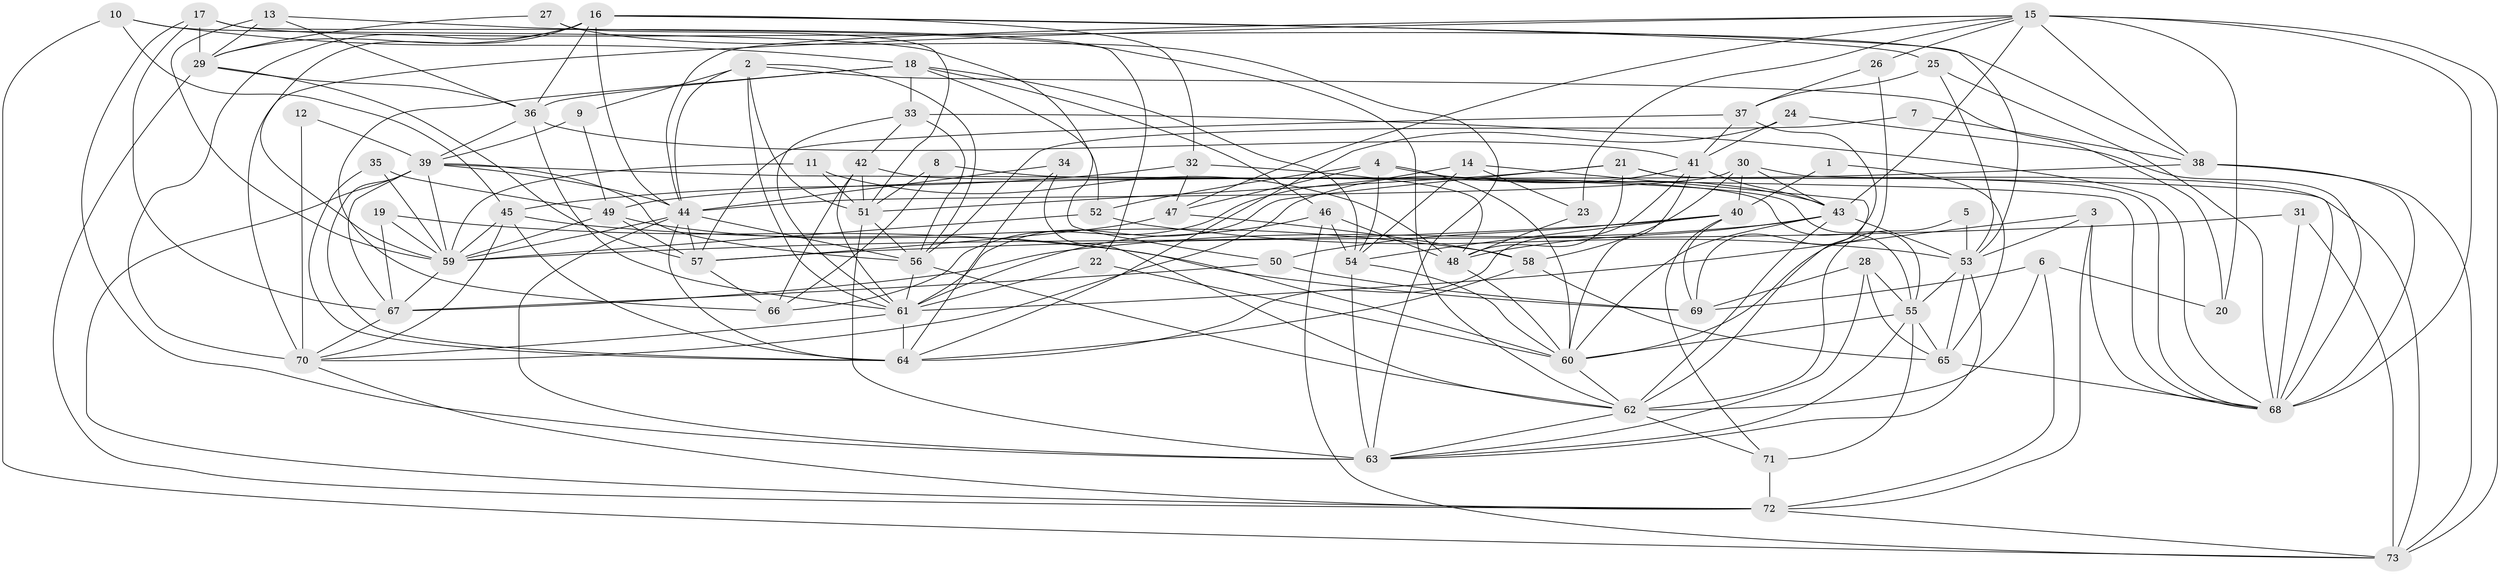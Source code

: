 // original degree distribution, {4: 0.2482758620689655, 3: 0.31724137931034485, 5: 0.12413793103448276, 2: 0.1310344827586207, 7: 0.041379310344827586, 6: 0.11724137931034483, 8: 0.013793103448275862, 10: 0.006896551724137931}
// Generated by graph-tools (version 1.1) at 2025/26/03/09/25 03:26:10]
// undirected, 73 vertices, 210 edges
graph export_dot {
graph [start="1"]
  node [color=gray90,style=filled];
  1;
  2;
  3;
  4;
  5;
  6;
  7;
  8;
  9;
  10;
  11;
  12;
  13;
  14;
  15;
  16;
  17;
  18;
  19;
  20;
  21;
  22;
  23;
  24;
  25;
  26;
  27;
  28;
  29;
  30;
  31;
  32;
  33;
  34;
  35;
  36;
  37;
  38;
  39;
  40;
  41;
  42;
  43;
  44;
  45;
  46;
  47;
  48;
  49;
  50;
  51;
  52;
  53;
  54;
  55;
  56;
  57;
  58;
  59;
  60;
  61;
  62;
  63;
  64;
  65;
  66;
  67;
  68;
  69;
  70;
  71;
  72;
  73;
  1 -- 40 [weight=1.0];
  1 -- 65 [weight=1.0];
  2 -- 9 [weight=1.0];
  2 -- 20 [weight=1.0];
  2 -- 44 [weight=1.0];
  2 -- 51 [weight=2.0];
  2 -- 56 [weight=1.0];
  2 -- 61 [weight=1.0];
  3 -- 53 [weight=1.0];
  3 -- 61 [weight=1.0];
  3 -- 68 [weight=1.0];
  3 -- 72 [weight=1.0];
  4 -- 43 [weight=1.0];
  4 -- 47 [weight=1.0];
  4 -- 52 [weight=1.0];
  4 -- 54 [weight=1.0];
  4 -- 60 [weight=1.0];
  5 -- 53 [weight=1.0];
  5 -- 62 [weight=1.0];
  6 -- 20 [weight=1.0];
  6 -- 62 [weight=1.0];
  6 -- 69 [weight=1.0];
  6 -- 72 [weight=1.0];
  7 -- 38 [weight=1.0];
  7 -- 56 [weight=1.0];
  8 -- 51 [weight=1.0];
  8 -- 55 [weight=1.0];
  8 -- 66 [weight=1.0];
  9 -- 39 [weight=1.0];
  9 -- 49 [weight=1.0];
  10 -- 18 [weight=1.0];
  10 -- 45 [weight=1.0];
  10 -- 50 [weight=1.0];
  10 -- 73 [weight=1.0];
  11 -- 48 [weight=1.0];
  11 -- 51 [weight=1.0];
  11 -- 59 [weight=1.0];
  12 -- 39 [weight=1.0];
  12 -- 70 [weight=1.0];
  13 -- 29 [weight=1.0];
  13 -- 36 [weight=1.0];
  13 -- 59 [weight=1.0];
  13 -- 62 [weight=1.0];
  14 -- 23 [weight=1.0];
  14 -- 54 [weight=1.0];
  14 -- 62 [weight=1.0];
  14 -- 66 [weight=1.0];
  15 -- 20 [weight=1.0];
  15 -- 23 [weight=1.0];
  15 -- 26 [weight=1.0];
  15 -- 38 [weight=1.0];
  15 -- 43 [weight=2.0];
  15 -- 44 [weight=1.0];
  15 -- 47 [weight=1.0];
  15 -- 68 [weight=1.0];
  15 -- 70 [weight=1.0];
  15 -- 73 [weight=1.0];
  16 -- 25 [weight=1.0];
  16 -- 29 [weight=1.0];
  16 -- 32 [weight=1.0];
  16 -- 36 [weight=2.0];
  16 -- 44 [weight=1.0];
  16 -- 53 [weight=1.0];
  16 -- 59 [weight=1.0];
  16 -- 70 [weight=1.0];
  17 -- 22 [weight=1.0];
  17 -- 29 [weight=1.0];
  17 -- 38 [weight=1.0];
  17 -- 63 [weight=1.0];
  17 -- 67 [weight=1.0];
  18 -- 33 [weight=1.0];
  18 -- 36 [weight=1.0];
  18 -- 46 [weight=1.0];
  18 -- 52 [weight=1.0];
  18 -- 54 [weight=1.0];
  18 -- 66 [weight=1.0];
  19 -- 59 [weight=1.0];
  19 -- 67 [weight=1.0];
  19 -- 69 [weight=1.0];
  21 -- 48 [weight=1.0];
  21 -- 51 [weight=1.0];
  21 -- 61 [weight=1.0];
  21 -- 68 [weight=1.0];
  21 -- 73 [weight=1.0];
  22 -- 60 [weight=1.0];
  22 -- 61 [weight=1.0];
  23 -- 48 [weight=1.0];
  24 -- 41 [weight=1.0];
  24 -- 64 [weight=1.0];
  24 -- 68 [weight=1.0];
  25 -- 37 [weight=1.0];
  25 -- 53 [weight=1.0];
  25 -- 68 [weight=1.0];
  26 -- 37 [weight=1.0];
  26 -- 60 [weight=1.0];
  27 -- 29 [weight=1.0];
  27 -- 51 [weight=1.0];
  27 -- 63 [weight=1.0];
  28 -- 55 [weight=1.0];
  28 -- 63 [weight=1.0];
  28 -- 65 [weight=1.0];
  28 -- 69 [weight=1.0];
  29 -- 36 [weight=1.0];
  29 -- 57 [weight=1.0];
  29 -- 72 [weight=1.0];
  30 -- 40 [weight=1.0];
  30 -- 43 [weight=1.0];
  30 -- 44 [weight=1.0];
  30 -- 58 [weight=1.0];
  30 -- 68 [weight=1.0];
  31 -- 57 [weight=1.0];
  31 -- 68 [weight=2.0];
  31 -- 73 [weight=1.0];
  32 -- 45 [weight=1.0];
  32 -- 47 [weight=1.0];
  32 -- 48 [weight=1.0];
  33 -- 42 [weight=1.0];
  33 -- 56 [weight=1.0];
  33 -- 61 [weight=1.0];
  33 -- 68 [weight=1.0];
  34 -- 44 [weight=1.0];
  34 -- 62 [weight=1.0];
  34 -- 64 [weight=1.0];
  35 -- 49 [weight=1.0];
  35 -- 59 [weight=1.0];
  35 -- 64 [weight=1.0];
  36 -- 39 [weight=1.0];
  36 -- 41 [weight=1.0];
  36 -- 61 [weight=1.0];
  37 -- 41 [weight=1.0];
  37 -- 57 [weight=1.0];
  37 -- 69 [weight=1.0];
  38 -- 49 [weight=1.0];
  38 -- 68 [weight=1.0];
  38 -- 73 [weight=1.0];
  39 -- 44 [weight=1.0];
  39 -- 56 [weight=1.0];
  39 -- 59 [weight=1.0];
  39 -- 64 [weight=1.0];
  39 -- 67 [weight=1.0];
  39 -- 68 [weight=1.0];
  39 -- 72 [weight=1.0];
  40 -- 50 [weight=1.0];
  40 -- 54 [weight=1.0];
  40 -- 59 [weight=1.0];
  40 -- 69 [weight=1.0];
  40 -- 71 [weight=1.0];
  41 -- 43 [weight=1.0];
  41 -- 60 [weight=1.0];
  41 -- 64 [weight=1.0];
  41 -- 70 [weight=1.0];
  42 -- 51 [weight=1.0];
  42 -- 55 [weight=1.0];
  42 -- 61 [weight=1.0];
  42 -- 66 [weight=1.0];
  43 -- 48 [weight=1.0];
  43 -- 53 [weight=1.0];
  43 -- 60 [weight=1.0];
  43 -- 62 [weight=1.0];
  43 -- 67 [weight=1.0];
  44 -- 56 [weight=1.0];
  44 -- 57 [weight=1.0];
  44 -- 59 [weight=1.0];
  44 -- 63 [weight=1.0];
  44 -- 64 [weight=1.0];
  45 -- 58 [weight=1.0];
  45 -- 59 [weight=1.0];
  45 -- 64 [weight=1.0];
  45 -- 70 [weight=1.0];
  46 -- 48 [weight=1.0];
  46 -- 54 [weight=1.0];
  46 -- 61 [weight=1.0];
  46 -- 73 [weight=1.0];
  47 -- 57 [weight=1.0];
  47 -- 58 [weight=1.0];
  48 -- 60 [weight=1.0];
  49 -- 57 [weight=1.0];
  49 -- 59 [weight=1.0];
  49 -- 60 [weight=1.0];
  50 -- 67 [weight=1.0];
  50 -- 69 [weight=1.0];
  51 -- 56 [weight=1.0];
  51 -- 63 [weight=1.0];
  52 -- 53 [weight=1.0];
  52 -- 59 [weight=1.0];
  53 -- 55 [weight=1.0];
  53 -- 63 [weight=1.0];
  53 -- 65 [weight=1.0];
  54 -- 60 [weight=1.0];
  54 -- 63 [weight=1.0];
  55 -- 60 [weight=1.0];
  55 -- 63 [weight=1.0];
  55 -- 65 [weight=1.0];
  55 -- 71 [weight=1.0];
  56 -- 61 [weight=1.0];
  56 -- 62 [weight=1.0];
  57 -- 66 [weight=1.0];
  58 -- 64 [weight=1.0];
  58 -- 65 [weight=1.0];
  59 -- 67 [weight=1.0];
  60 -- 62 [weight=1.0];
  61 -- 64 [weight=1.0];
  61 -- 70 [weight=1.0];
  62 -- 63 [weight=1.0];
  62 -- 71 [weight=1.0];
  65 -- 68 [weight=1.0];
  67 -- 70 [weight=1.0];
  70 -- 72 [weight=1.0];
  71 -- 72 [weight=1.0];
  72 -- 73 [weight=1.0];
}
